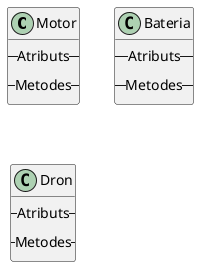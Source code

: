 @startuml
'https://plantuml.com/class-diagram

class Motor{
    --Atributs--
    --Metodes--
}

class Bateria{
    --Atributs--
    --Metodes--
}

class Dron{
    --Atributs--
    --Metodes--
}
@enduml